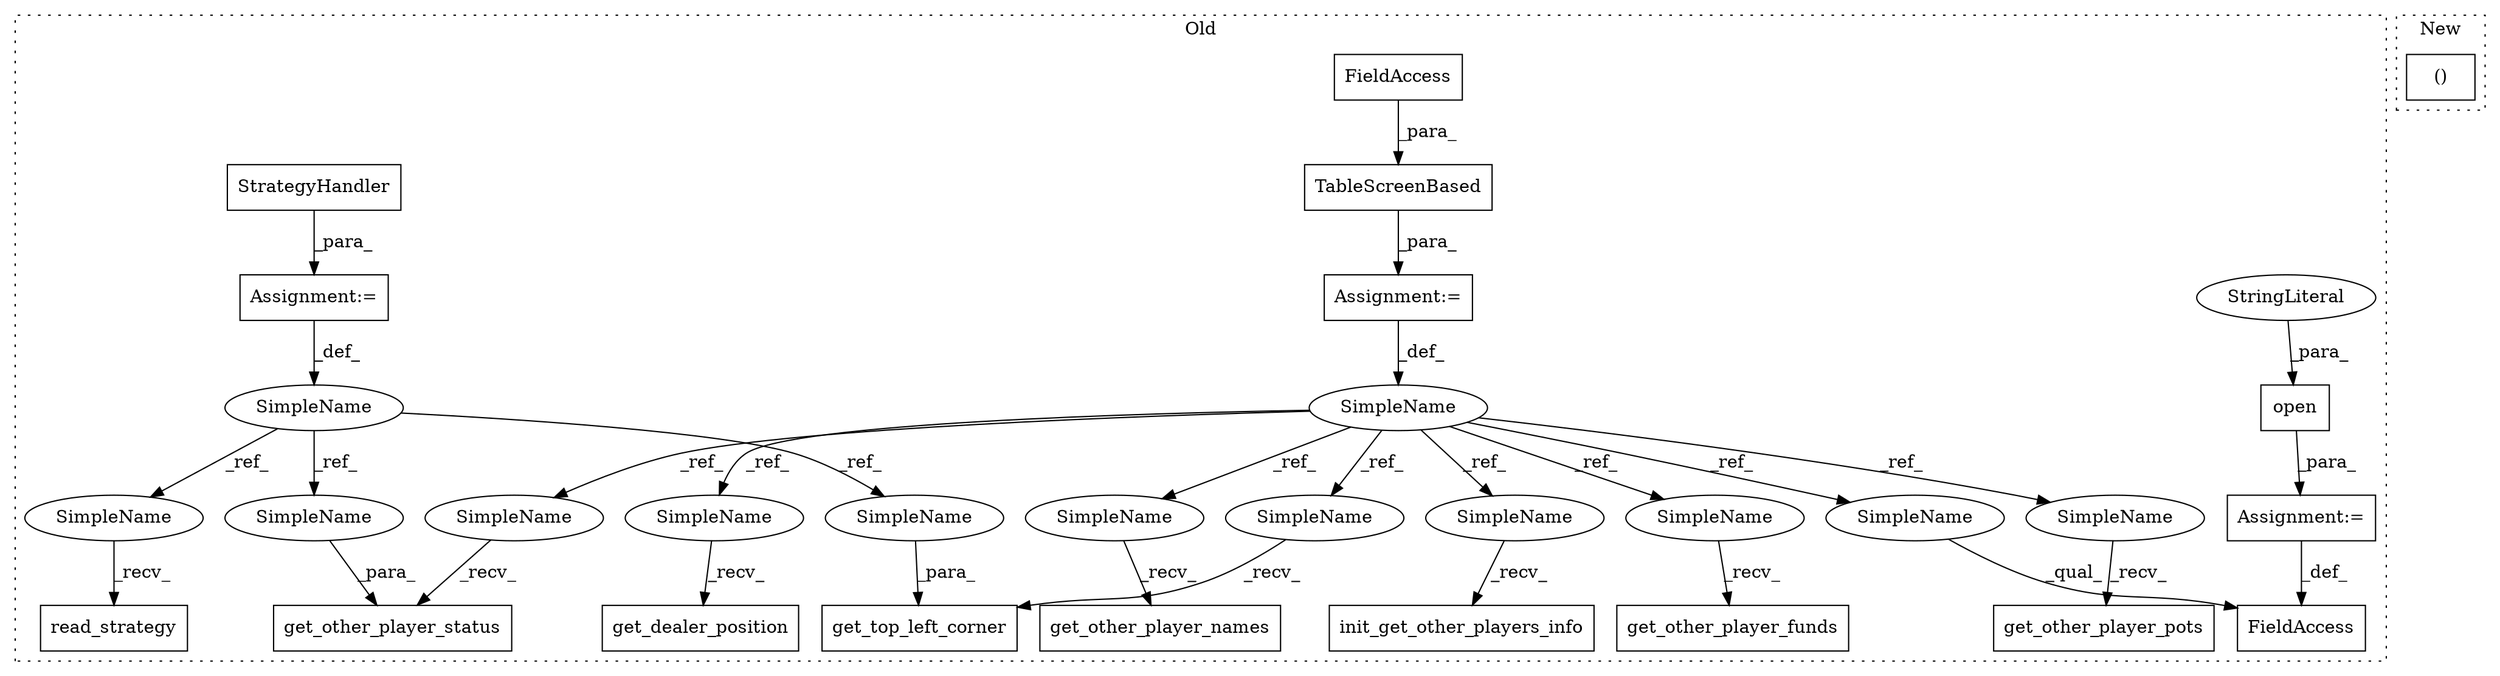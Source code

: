 digraph G {
subgraph cluster0 {
1 [label="TableScreenBased" a="32" s="744,779" l="17,1" shape="box"];
3 [label="get_top_left_corner" a="32" s="853,874" l="20,1" shape="box"];
4 [label="SimpleName" a="42" s="737" l="1" shape="ellipse"];
5 [label="FieldAccess" a="22" s="786" l="17" shape="box"];
6 [label="FieldAccess" a="22" s="761" l="11" shape="box"];
7 [label="Assignment:=" a="7" s="803" l="1" shape="box"];
8 [label="Assignment:=" a="7" s="738" l="1" shape="box"];
9 [label="open" a="32" s="810,844" l="5,1" shape="box"];
10 [label="StringLiteral" a="45" s="815" l="29" shape="ellipse"];
11 [label="get_other_player_status" a="32" s="1044,1069" l="24,1" shape="box"];
12 [label="get_other_player_pots" a="32" s="1013" l="23" shape="box"];
13 [label="StrategyHandler" a="32" s="691" l="17" shape="box"];
14 [label="read_strategy" a="32" s="716" l="15" shape="box"];
15 [label="init_get_other_players_info" a="32" s="912" l="29" shape="box"];
16 [label="get_other_player_names" a="32" s="949" l="24" shape="box"];
17 [label="SimpleName" a="42" s="689" l="1" shape="ellipse"];
18 [label="get_other_player_funds" a="32" s="981" l="24" shape="box"];
19 [label="Assignment:=" a="7" s="690" l="1" shape="box"];
20 [label="get_dealer_position" a="32" s="883" l="21" shape="box"];
21 [label="SimpleName" a="42" s="873" l="1" shape="ellipse"];
22 [label="SimpleName" a="42" s="714" l="1" shape="ellipse"];
23 [label="SimpleName" a="42" s="1068" l="1" shape="ellipse"];
24 [label="SimpleName" a="42" s="851" l="1" shape="ellipse"];
25 [label="SimpleName" a="42" s="910" l="1" shape="ellipse"];
26 [label="SimpleName" a="42" s="1042" l="1" shape="ellipse"];
27 [label="SimpleName" a="42" s="979" l="1" shape="ellipse"];
28 [label="SimpleName" a="42" s="1011" l="1" shape="ellipse"];
29 [label="SimpleName" a="42" s="786" l="1" shape="ellipse"];
30 [label="SimpleName" a="42" s="881" l="1" shape="ellipse"];
31 [label="SimpleName" a="42" s="947" l="1" shape="ellipse"];
label = "Old";
style="dotted";
}
subgraph cluster1 {
2 [label="()" a="106" s="601" l="72" shape="box"];
label = "New";
style="dotted";
}
1 -> 8 [label="_para_"];
4 -> 30 [label="_ref_"];
4 -> 26 [label="_ref_"];
4 -> 31 [label="_ref_"];
4 -> 25 [label="_ref_"];
4 -> 24 [label="_ref_"];
4 -> 29 [label="_ref_"];
4 -> 27 [label="_ref_"];
4 -> 28 [label="_ref_"];
6 -> 1 [label="_para_"];
7 -> 5 [label="_def_"];
8 -> 4 [label="_def_"];
9 -> 7 [label="_para_"];
10 -> 9 [label="_para_"];
13 -> 19 [label="_para_"];
17 -> 22 [label="_ref_"];
17 -> 23 [label="_ref_"];
17 -> 21 [label="_ref_"];
19 -> 17 [label="_def_"];
21 -> 3 [label="_para_"];
22 -> 14 [label="_recv_"];
23 -> 11 [label="_para_"];
24 -> 3 [label="_recv_"];
25 -> 15 [label="_recv_"];
26 -> 11 [label="_recv_"];
27 -> 18 [label="_recv_"];
28 -> 12 [label="_recv_"];
29 -> 5 [label="_qual_"];
30 -> 20 [label="_recv_"];
31 -> 16 [label="_recv_"];
}